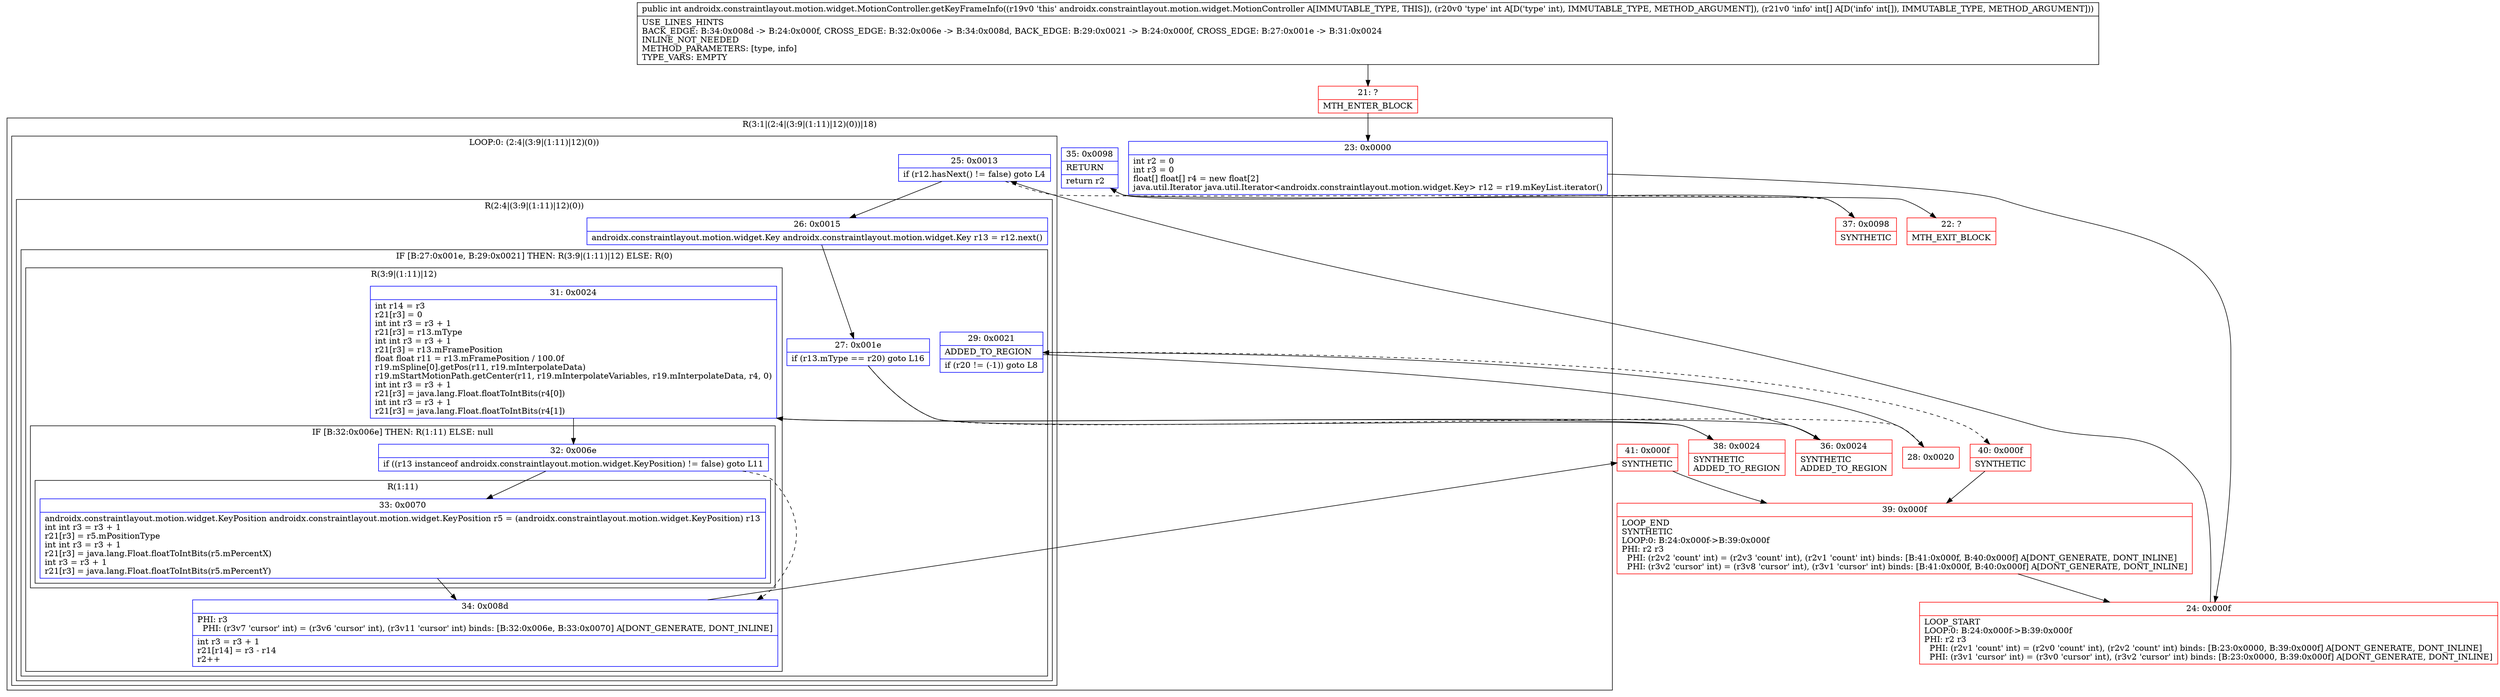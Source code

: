 digraph "CFG forandroidx.constraintlayout.motion.widget.MotionController.getKeyFrameInfo(I[I)I" {
subgraph cluster_Region_622742476 {
label = "R(3:1|(2:4|(3:9|(1:11)|12)(0))|18)";
node [shape=record,color=blue];
Node_23 [shape=record,label="{23\:\ 0x0000|int r2 = 0\lint r3 = 0\lfloat[] float[] r4 = new float[2]\ljava.util.Iterator java.util.Iterator\<androidx.constraintlayout.motion.widget.Key\> r12 = r19.mKeyList.iterator()\l}"];
subgraph cluster_LoopRegion_1021327125 {
label = "LOOP:0: (2:4|(3:9|(1:11)|12)(0))";
node [shape=record,color=blue];
Node_25 [shape=record,label="{25\:\ 0x0013|if (r12.hasNext() != false) goto L4\l}"];
subgraph cluster_Region_256154318 {
label = "R(2:4|(3:9|(1:11)|12)(0))";
node [shape=record,color=blue];
Node_26 [shape=record,label="{26\:\ 0x0015|androidx.constraintlayout.motion.widget.Key androidx.constraintlayout.motion.widget.Key r13 = r12.next()\l}"];
subgraph cluster_IfRegion_1490280641 {
label = "IF [B:27:0x001e, B:29:0x0021] THEN: R(3:9|(1:11)|12) ELSE: R(0)";
node [shape=record,color=blue];
Node_27 [shape=record,label="{27\:\ 0x001e|if (r13.mType == r20) goto L16\l}"];
Node_29 [shape=record,label="{29\:\ 0x0021|ADDED_TO_REGION\l|if (r20 != (\-1)) goto L8\l}"];
subgraph cluster_Region_608768366 {
label = "R(3:9|(1:11)|12)";
node [shape=record,color=blue];
Node_31 [shape=record,label="{31\:\ 0x0024|int r14 = r3\lr21[r3] = 0\lint int r3 = r3 + 1\lr21[r3] = r13.mType\lint int r3 = r3 + 1\lr21[r3] = r13.mFramePosition\lfloat float r11 = r13.mFramePosition \/ 100.0f\lr19.mSpline[0].getPos(r11, r19.mInterpolateData)\lr19.mStartMotionPath.getCenter(r11, r19.mInterpolateVariables, r19.mInterpolateData, r4, 0)\lint int r3 = r3 + 1\lr21[r3] = java.lang.Float.floatToIntBits(r4[0])\lint int r3 = r3 + 1\lr21[r3] = java.lang.Float.floatToIntBits(r4[1])\l}"];
subgraph cluster_IfRegion_889014484 {
label = "IF [B:32:0x006e] THEN: R(1:11) ELSE: null";
node [shape=record,color=blue];
Node_32 [shape=record,label="{32\:\ 0x006e|if ((r13 instanceof androidx.constraintlayout.motion.widget.KeyPosition) != false) goto L11\l}"];
subgraph cluster_Region_152607169 {
label = "R(1:11)";
node [shape=record,color=blue];
Node_33 [shape=record,label="{33\:\ 0x0070|androidx.constraintlayout.motion.widget.KeyPosition androidx.constraintlayout.motion.widget.KeyPosition r5 = (androidx.constraintlayout.motion.widget.KeyPosition) r13\lint int r3 = r3 + 1\lr21[r3] = r5.mPositionType\lint int r3 = r3 + 1\lr21[r3] = java.lang.Float.floatToIntBits(r5.mPercentX)\lint r3 = r3 + 1\lr21[r3] = java.lang.Float.floatToIntBits(r5.mPercentY)\l}"];
}
}
Node_34 [shape=record,label="{34\:\ 0x008d|PHI: r3 \l  PHI: (r3v7 'cursor' int) = (r3v6 'cursor' int), (r3v11 'cursor' int) binds: [B:32:0x006e, B:33:0x0070] A[DONT_GENERATE, DONT_INLINE]\l|int r3 = r3 + 1\lr21[r14] = r3 \- r14\lr2++\l}"];
}
subgraph cluster_Region_1885012346 {
label = "R(0)";
node [shape=record,color=blue];
}
}
}
}
Node_35 [shape=record,label="{35\:\ 0x0098|RETURN\l|return r2\l}"];
}
Node_21 [shape=record,color=red,label="{21\:\ ?|MTH_ENTER_BLOCK\l}"];
Node_24 [shape=record,color=red,label="{24\:\ 0x000f|LOOP_START\lLOOP:0: B:24:0x000f\-\>B:39:0x000f\lPHI: r2 r3 \l  PHI: (r2v1 'count' int) = (r2v0 'count' int), (r2v2 'count' int) binds: [B:23:0x0000, B:39:0x000f] A[DONT_GENERATE, DONT_INLINE]\l  PHI: (r3v1 'cursor' int) = (r3v0 'cursor' int), (r3v2 'cursor' int) binds: [B:23:0x0000, B:39:0x000f] A[DONT_GENERATE, DONT_INLINE]\l}"];
Node_28 [shape=record,color=red,label="{28\:\ 0x0020}"];
Node_36 [shape=record,color=red,label="{36\:\ 0x0024|SYNTHETIC\lADDED_TO_REGION\l}"];
Node_41 [shape=record,color=red,label="{41\:\ 0x000f|SYNTHETIC\l}"];
Node_39 [shape=record,color=red,label="{39\:\ 0x000f|LOOP_END\lSYNTHETIC\lLOOP:0: B:24:0x000f\-\>B:39:0x000f\lPHI: r2 r3 \l  PHI: (r2v2 'count' int) = (r2v3 'count' int), (r2v1 'count' int) binds: [B:41:0x000f, B:40:0x000f] A[DONT_GENERATE, DONT_INLINE]\l  PHI: (r3v2 'cursor' int) = (r3v8 'cursor' int), (r3v1 'cursor' int) binds: [B:41:0x000f, B:40:0x000f] A[DONT_GENERATE, DONT_INLINE]\l}"];
Node_40 [shape=record,color=red,label="{40\:\ 0x000f|SYNTHETIC\l}"];
Node_38 [shape=record,color=red,label="{38\:\ 0x0024|SYNTHETIC\lADDED_TO_REGION\l}"];
Node_37 [shape=record,color=red,label="{37\:\ 0x0098|SYNTHETIC\l}"];
Node_22 [shape=record,color=red,label="{22\:\ ?|MTH_EXIT_BLOCK\l}"];
MethodNode[shape=record,label="{public int androidx.constraintlayout.motion.widget.MotionController.getKeyFrameInfo((r19v0 'this' androidx.constraintlayout.motion.widget.MotionController A[IMMUTABLE_TYPE, THIS]), (r20v0 'type' int A[D('type' int), IMMUTABLE_TYPE, METHOD_ARGUMENT]), (r21v0 'info' int[] A[D('info' int[]), IMMUTABLE_TYPE, METHOD_ARGUMENT]))  | USE_LINES_HINTS\lBACK_EDGE: B:34:0x008d \-\> B:24:0x000f, CROSS_EDGE: B:32:0x006e \-\> B:34:0x008d, BACK_EDGE: B:29:0x0021 \-\> B:24:0x000f, CROSS_EDGE: B:27:0x001e \-\> B:31:0x0024\lINLINE_NOT_NEEDED\lMETHOD_PARAMETERS: [type, info]\lTYPE_VARS: EMPTY\l}"];
MethodNode -> Node_21;Node_23 -> Node_24;
Node_25 -> Node_26;
Node_25 -> Node_37[style=dashed];
Node_26 -> Node_27;
Node_27 -> Node_28[style=dashed];
Node_27 -> Node_38;
Node_29 -> Node_36;
Node_29 -> Node_40[style=dashed];
Node_31 -> Node_32;
Node_32 -> Node_33;
Node_32 -> Node_34[style=dashed];
Node_33 -> Node_34;
Node_34 -> Node_41;
Node_35 -> Node_22;
Node_21 -> Node_23;
Node_24 -> Node_25;
Node_28 -> Node_29;
Node_36 -> Node_31;
Node_41 -> Node_39;
Node_39 -> Node_24;
Node_40 -> Node_39;
Node_38 -> Node_31;
Node_37 -> Node_35;
}

